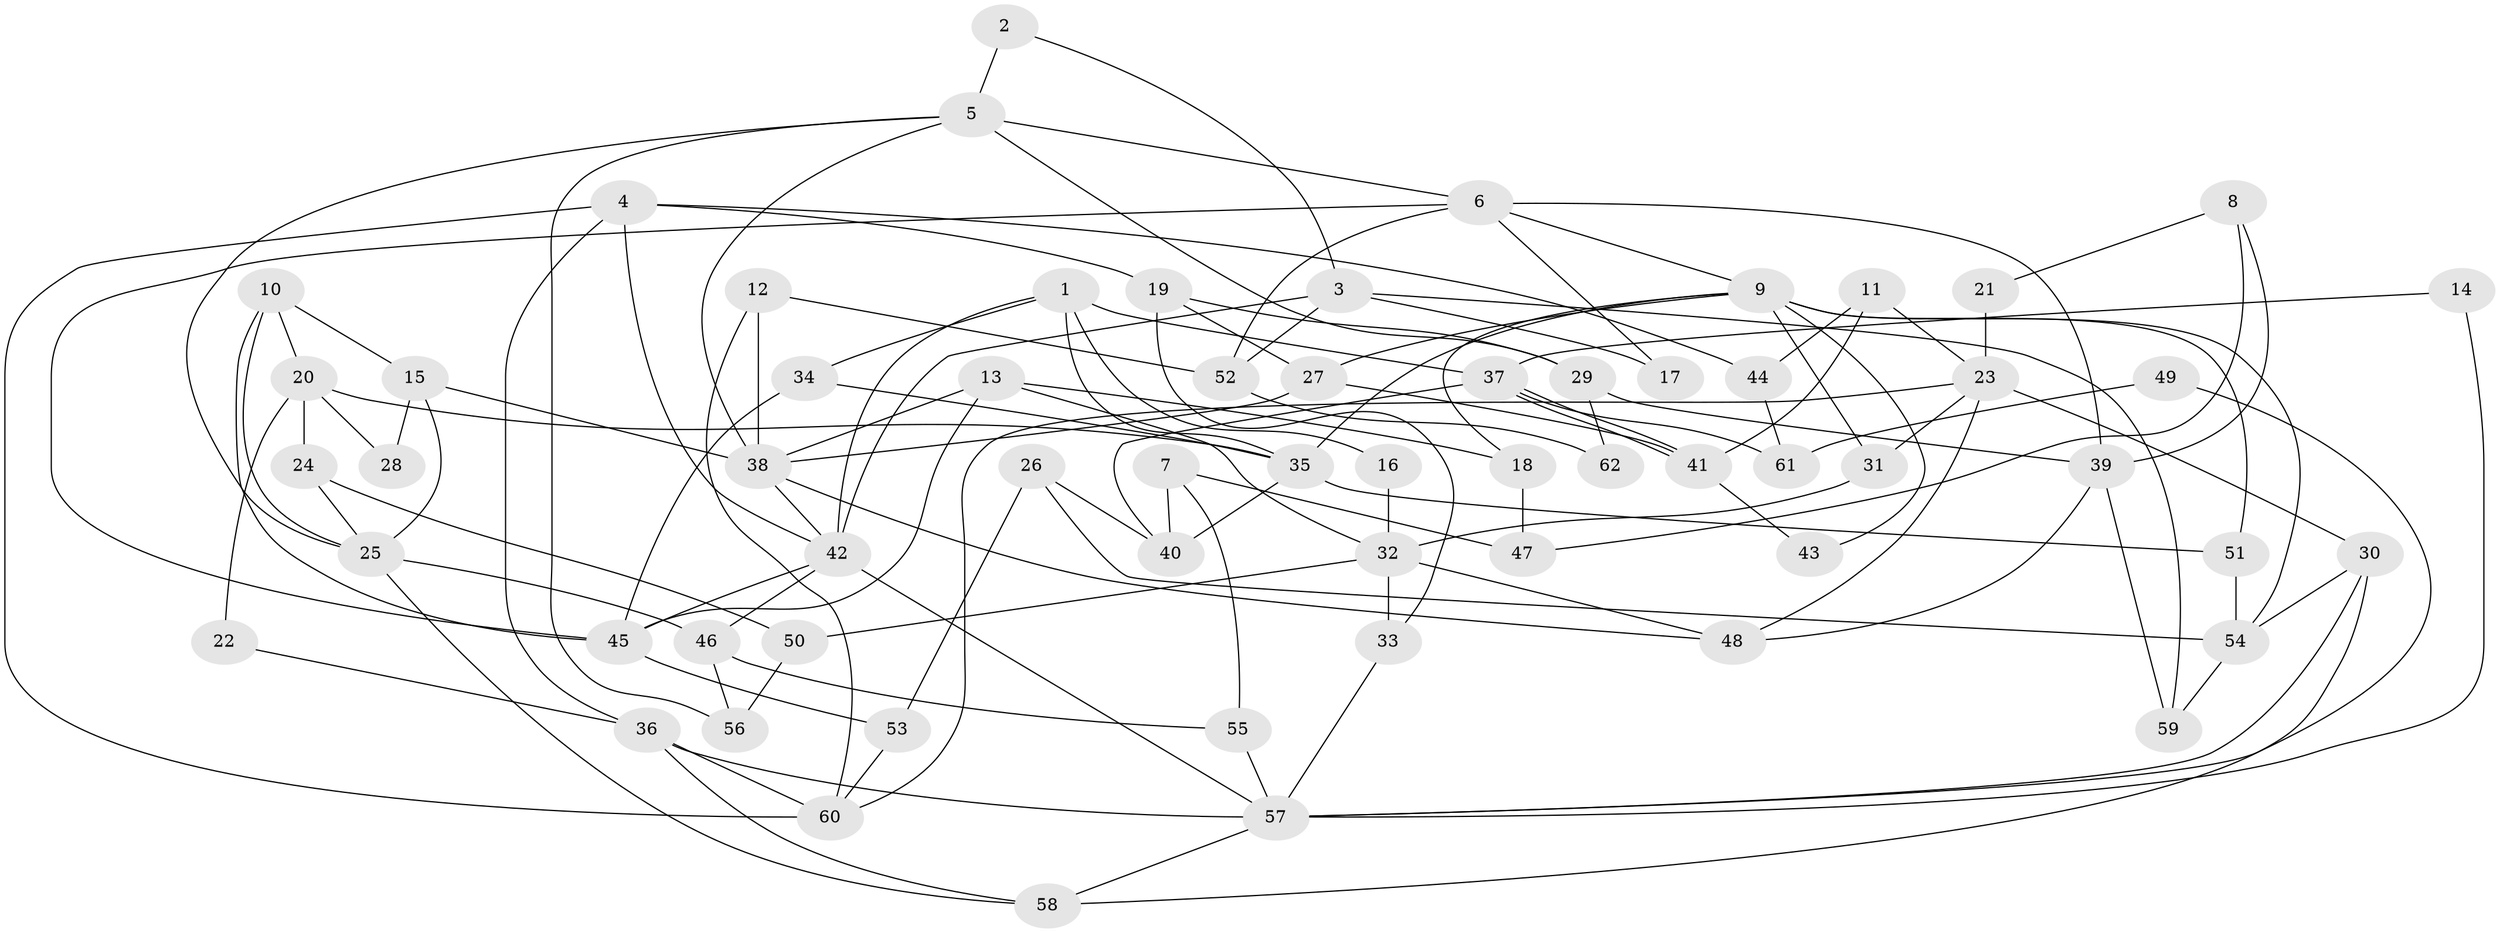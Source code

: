 // coarse degree distribution, {4: 0.24, 3: 0.24, 7: 0.12, 6: 0.08, 5: 0.12, 13: 0.04, 8: 0.12, 9: 0.04}
// Generated by graph-tools (version 1.1) at 2025/36/03/04/25 23:36:59]
// undirected, 62 vertices, 124 edges
graph export_dot {
  node [color=gray90,style=filled];
  1;
  2;
  3;
  4;
  5;
  6;
  7;
  8;
  9;
  10;
  11;
  12;
  13;
  14;
  15;
  16;
  17;
  18;
  19;
  20;
  21;
  22;
  23;
  24;
  25;
  26;
  27;
  28;
  29;
  30;
  31;
  32;
  33;
  34;
  35;
  36;
  37;
  38;
  39;
  40;
  41;
  42;
  43;
  44;
  45;
  46;
  47;
  48;
  49;
  50;
  51;
  52;
  53;
  54;
  55;
  56;
  57;
  58;
  59;
  60;
  61;
  62;
  1 -- 42;
  1 -- 37;
  1 -- 16;
  1 -- 34;
  1 -- 35;
  2 -- 3;
  2 -- 5;
  3 -- 42;
  3 -- 52;
  3 -- 17;
  3 -- 59;
  4 -- 36;
  4 -- 42;
  4 -- 19;
  4 -- 44;
  4 -- 60;
  5 -- 6;
  5 -- 25;
  5 -- 29;
  5 -- 38;
  5 -- 56;
  6 -- 9;
  6 -- 39;
  6 -- 17;
  6 -- 45;
  6 -- 52;
  7 -- 55;
  7 -- 40;
  7 -- 47;
  8 -- 39;
  8 -- 47;
  8 -- 21;
  9 -- 27;
  9 -- 35;
  9 -- 18;
  9 -- 31;
  9 -- 43;
  9 -- 51;
  9 -- 54;
  10 -- 15;
  10 -- 45;
  10 -- 20;
  10 -- 25;
  11 -- 41;
  11 -- 23;
  11 -- 44;
  12 -- 38;
  12 -- 60;
  12 -- 52;
  13 -- 45;
  13 -- 38;
  13 -- 18;
  13 -- 32;
  14 -- 57;
  14 -- 37;
  15 -- 25;
  15 -- 38;
  15 -- 28;
  16 -- 32;
  18 -- 47;
  19 -- 29;
  19 -- 27;
  19 -- 33;
  20 -- 35;
  20 -- 22;
  20 -- 24;
  20 -- 28;
  21 -- 23;
  22 -- 36;
  23 -- 30;
  23 -- 31;
  23 -- 48;
  23 -- 60;
  24 -- 25;
  24 -- 50;
  25 -- 58;
  25 -- 46;
  26 -- 53;
  26 -- 54;
  26 -- 40;
  27 -- 38;
  27 -- 41;
  29 -- 39;
  29 -- 62;
  30 -- 54;
  30 -- 57;
  30 -- 58;
  31 -- 32;
  32 -- 50;
  32 -- 33;
  32 -- 48;
  33 -- 57;
  34 -- 45;
  34 -- 35;
  35 -- 40;
  35 -- 51;
  36 -- 57;
  36 -- 60;
  36 -- 58;
  37 -- 40;
  37 -- 41;
  37 -- 41;
  37 -- 61;
  38 -- 48;
  38 -- 42;
  39 -- 59;
  39 -- 48;
  41 -- 43;
  42 -- 57;
  42 -- 45;
  42 -- 46;
  44 -- 61;
  45 -- 53;
  46 -- 55;
  46 -- 56;
  49 -- 57;
  49 -- 61;
  50 -- 56;
  51 -- 54;
  52 -- 62;
  53 -- 60;
  54 -- 59;
  55 -- 57;
  57 -- 58;
}
